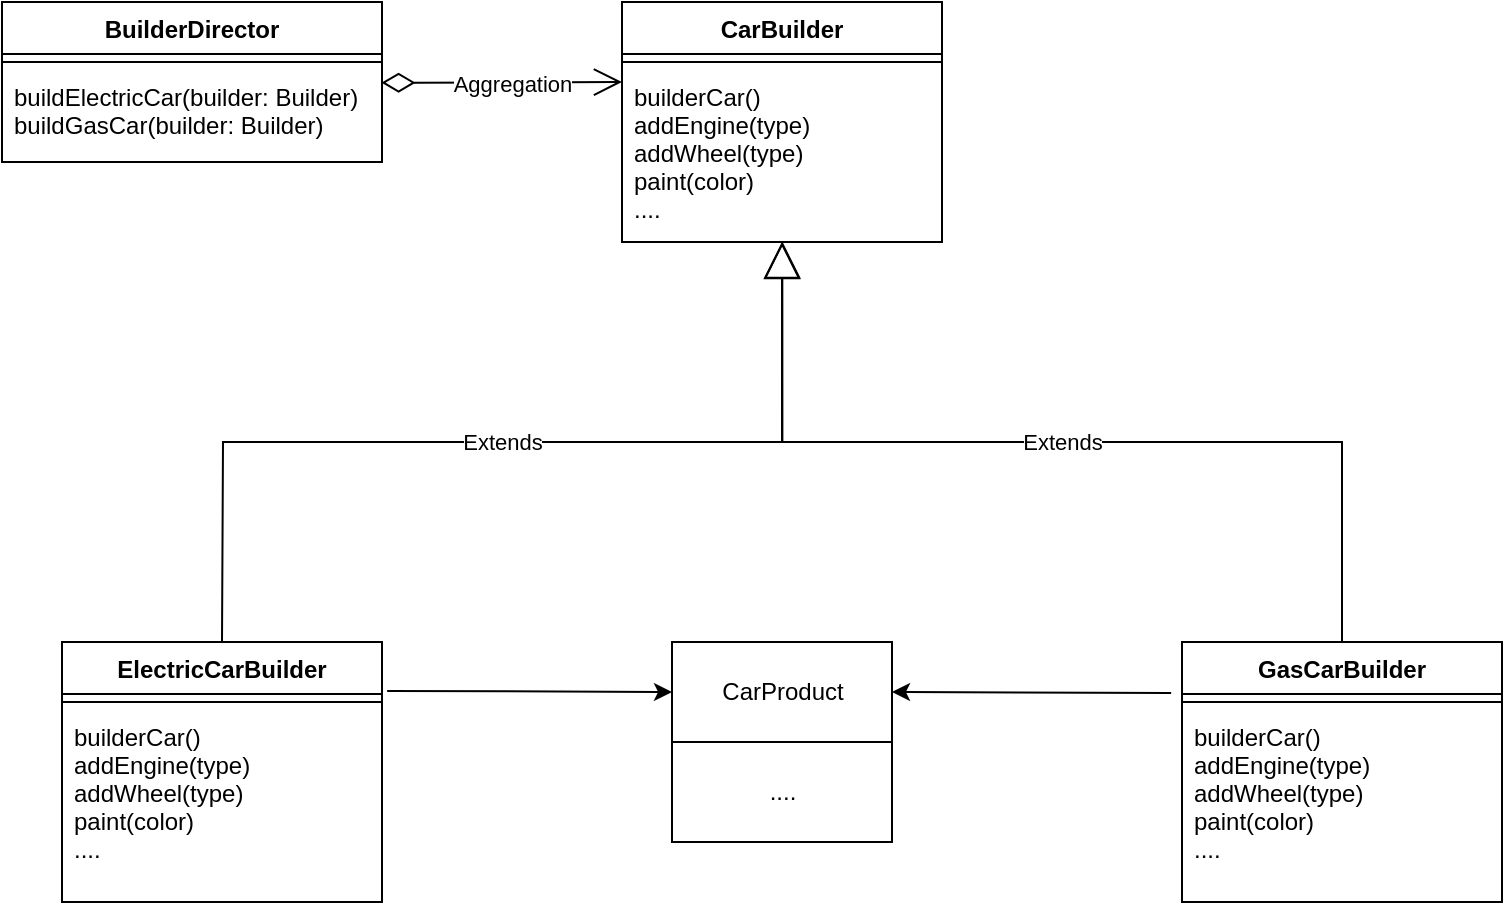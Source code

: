 <mxfile version="17.4.2" type="device"><diagram id="HHQcCKI0yWdhsrVW8mKt" name="Page-1"><mxGraphModel dx="568" dy="456" grid="1" gridSize="10" guides="1" tooltips="1" connect="1" arrows="1" fold="1" page="1" pageScale="1" pageWidth="850" pageHeight="1100" math="0" shadow="0"><root><mxCell id="0"/><mxCell id="1" parent="0"/><mxCell id="APcMYPogIAuF2x8vpoNP-1" value="BuilderDirector" style="swimlane;fontStyle=1;align=center;verticalAlign=top;childLayout=stackLayout;horizontal=1;startSize=26;horizontalStack=0;resizeParent=1;resizeParentMax=0;resizeLast=0;collapsible=1;marginBottom=0;" parent="1" vertex="1"><mxGeometry x="90" y="120" width="190" height="80" as="geometry"/></mxCell><mxCell id="APcMYPogIAuF2x8vpoNP-3" value="" style="line;strokeWidth=1;fillColor=none;align=left;verticalAlign=middle;spacingTop=-1;spacingLeft=3;spacingRight=3;rotatable=0;labelPosition=right;points=[];portConstraint=eastwest;" parent="APcMYPogIAuF2x8vpoNP-1" vertex="1"><mxGeometry y="26" width="190" height="8" as="geometry"/></mxCell><mxCell id="APcMYPogIAuF2x8vpoNP-4" value="buildElectricCar(builder: Builder)&#10;buildGasCar(builder: Builder)" style="text;strokeColor=none;fillColor=none;align=left;verticalAlign=top;spacingLeft=4;spacingRight=4;overflow=hidden;rotatable=0;points=[[0,0.5],[1,0.5]];portConstraint=eastwest;" parent="APcMYPogIAuF2x8vpoNP-1" vertex="1"><mxGeometry y="34" width="190" height="46" as="geometry"/></mxCell><mxCell id="APcMYPogIAuF2x8vpoNP-9" value="CarBuilder" style="swimlane;fontStyle=1;align=center;verticalAlign=top;childLayout=stackLayout;horizontal=1;startSize=26;horizontalStack=0;resizeParent=1;resizeParentMax=0;resizeLast=0;collapsible=1;marginBottom=0;" parent="1" vertex="1"><mxGeometry x="400" y="120" width="160" height="120" as="geometry"/></mxCell><mxCell id="APcMYPogIAuF2x8vpoNP-10" value="" style="line;strokeWidth=1;fillColor=none;align=left;verticalAlign=middle;spacingTop=-1;spacingLeft=3;spacingRight=3;rotatable=0;labelPosition=right;points=[];portConstraint=eastwest;" parent="APcMYPogIAuF2x8vpoNP-9" vertex="1"><mxGeometry y="26" width="160" height="8" as="geometry"/></mxCell><mxCell id="APcMYPogIAuF2x8vpoNP-11" value="builderCar()&#10;addEngine(type)&#10;addWheel(type)&#10;paint(color)&#10;...." style="text;strokeColor=none;fillColor=none;align=left;verticalAlign=top;spacingLeft=4;spacingRight=4;overflow=hidden;rotatable=0;points=[[0,0.5],[1,0.5]];portConstraint=eastwest;" parent="APcMYPogIAuF2x8vpoNP-9" vertex="1"><mxGeometry y="34" width="160" height="86" as="geometry"/></mxCell><mxCell id="APcMYPogIAuF2x8vpoNP-13" value="GasCarBuilder" style="swimlane;fontStyle=1;align=center;verticalAlign=top;childLayout=stackLayout;horizontal=1;startSize=26;horizontalStack=0;resizeParent=1;resizeParentMax=0;resizeLast=0;collapsible=1;marginBottom=0;" parent="1" vertex="1"><mxGeometry x="680" y="440" width="160" height="130" as="geometry"/></mxCell><mxCell id="APcMYPogIAuF2x8vpoNP-24" value="Extends" style="endArrow=block;endSize=16;endFill=0;html=1;rounded=0;edgeStyle=orthogonalEdgeStyle;" parent="APcMYPogIAuF2x8vpoNP-13" edge="1"><mxGeometry width="160" relative="1" as="geometry"><mxPoint x="80" as="sourcePoint"/><mxPoint x="-200" y="-200" as="targetPoint"/><Array as="points"><mxPoint x="80" y="-100"/><mxPoint x="-200" y="-100"/></Array></mxGeometry></mxCell><mxCell id="APcMYPogIAuF2x8vpoNP-14" value="" style="line;strokeWidth=1;fillColor=none;align=left;verticalAlign=middle;spacingTop=-1;spacingLeft=3;spacingRight=3;rotatable=0;labelPosition=right;points=[];portConstraint=eastwest;" parent="APcMYPogIAuF2x8vpoNP-13" vertex="1"><mxGeometry y="26" width="160" height="8" as="geometry"/></mxCell><mxCell id="APcMYPogIAuF2x8vpoNP-15" value="builderCar()&#10;addEngine(type)&#10;addWheel(type)&#10;paint(color)&#10;...." style="text;strokeColor=none;fillColor=none;align=left;verticalAlign=top;spacingLeft=4;spacingRight=4;overflow=hidden;rotatable=0;points=[[0,0.5],[1,0.5]];portConstraint=eastwest;" parent="APcMYPogIAuF2x8vpoNP-13" vertex="1"><mxGeometry y="34" width="160" height="96" as="geometry"/></mxCell><mxCell id="APcMYPogIAuF2x8vpoNP-16" value="CarProduct" style="html=1;" parent="1" vertex="1"><mxGeometry x="425" y="440" width="110" height="50" as="geometry"/></mxCell><mxCell id="APcMYPogIAuF2x8vpoNP-17" value="...." style="html=1;" parent="1" vertex="1"><mxGeometry x="425" y="490" width="110" height="50" as="geometry"/></mxCell><mxCell id="APcMYPogIAuF2x8vpoNP-25" style="rounded=0;orthogonalLoop=1;jettySize=auto;html=1;entryX=1;entryY=0.5;entryDx=0;entryDy=0;exitX=-0.034;exitY=0.196;exitDx=0;exitDy=0;exitPerimeter=0;" parent="1" source="APcMYPogIAuF2x8vpoNP-13" target="APcMYPogIAuF2x8vpoNP-16" edge="1"><mxGeometry relative="1" as="geometry"><mxPoint x="870" y="450" as="targetPoint"/><mxPoint x="780" y="460" as="sourcePoint"/></mxGeometry></mxCell><mxCell id="APcMYPogIAuF2x8vpoNP-28" value="" style="endArrow=open;html=1;endSize=12;startArrow=diamondThin;startSize=14;startFill=0;edgeStyle=orthogonalEdgeStyle;align=left;verticalAlign=bottom;rounded=0;exitX=0.999;exitY=0.138;exitDx=0;exitDy=0;exitPerimeter=0;" parent="1" source="APcMYPogIAuF2x8vpoNP-4" edge="1"><mxGeometry x="-1" y="3" relative="1" as="geometry"><mxPoint x="290" y="160" as="sourcePoint"/><mxPoint x="400" y="160" as="targetPoint"/></mxGeometry></mxCell><mxCell id="APcMYPogIAuF2x8vpoNP-29" value="Aggregation" style="edgeLabel;html=1;align=center;verticalAlign=middle;resizable=0;points=[];" parent="APcMYPogIAuF2x8vpoNP-28" vertex="1" connectable="0"><mxGeometry x="-0.071" y="-5" relative="1" as="geometry"><mxPoint x="9" y="-5" as="offset"/></mxGeometry></mxCell><mxCell id="APcMYPogIAuF2x8vpoNP-31" value="ElectricCarBuilder" style="swimlane;fontStyle=1;align=center;verticalAlign=top;childLayout=stackLayout;horizontal=1;startSize=26;horizontalStack=0;resizeParent=1;resizeParentMax=0;resizeLast=0;collapsible=1;marginBottom=0;" parent="1" vertex="1"><mxGeometry x="120" y="440" width="160" height="130" as="geometry"/></mxCell><mxCell id="APcMYPogIAuF2x8vpoNP-32" value="Extends" style="endArrow=block;endSize=16;endFill=0;html=1;rounded=0;edgeStyle=orthogonalEdgeStyle;entryX=0.501;entryY=0.997;entryDx=0;entryDy=0;entryPerimeter=0;" parent="APcMYPogIAuF2x8vpoNP-31" target="APcMYPogIAuF2x8vpoNP-11" edge="1"><mxGeometry width="160" relative="1" as="geometry"><mxPoint x="80" as="sourcePoint"/><mxPoint x="80" y="-70" as="targetPoint"/></mxGeometry></mxCell><mxCell id="APcMYPogIAuF2x8vpoNP-33" value="" style="line;strokeWidth=1;fillColor=none;align=left;verticalAlign=middle;spacingTop=-1;spacingLeft=3;spacingRight=3;rotatable=0;labelPosition=right;points=[];portConstraint=eastwest;" parent="APcMYPogIAuF2x8vpoNP-31" vertex="1"><mxGeometry y="26" width="160" height="8" as="geometry"/></mxCell><mxCell id="APcMYPogIAuF2x8vpoNP-34" value="builderCar()&#10;addEngine(type)&#10;addWheel(type)&#10;paint(color)&#10;...." style="text;strokeColor=none;fillColor=none;align=left;verticalAlign=top;spacingLeft=4;spacingRight=4;overflow=hidden;rotatable=0;points=[[0,0.5],[1,0.5]];portConstraint=eastwest;" parent="APcMYPogIAuF2x8vpoNP-31" vertex="1"><mxGeometry y="34" width="160" height="96" as="geometry"/></mxCell><mxCell id="APcMYPogIAuF2x8vpoNP-35" style="rounded=0;orthogonalLoop=1;jettySize=auto;html=1;exitX=1.016;exitY=0.188;exitDx=0;exitDy=0;exitPerimeter=0;entryX=0;entryY=0.5;entryDx=0;entryDy=0;" parent="1" source="APcMYPogIAuF2x8vpoNP-31" target="APcMYPogIAuF2x8vpoNP-16" edge="1"><mxGeometry relative="1" as="geometry"><mxPoint x="450.0" y="460" as="targetPoint"/><mxPoint x="360" y="470" as="sourcePoint"/></mxGeometry></mxCell></root></mxGraphModel></diagram></mxfile>